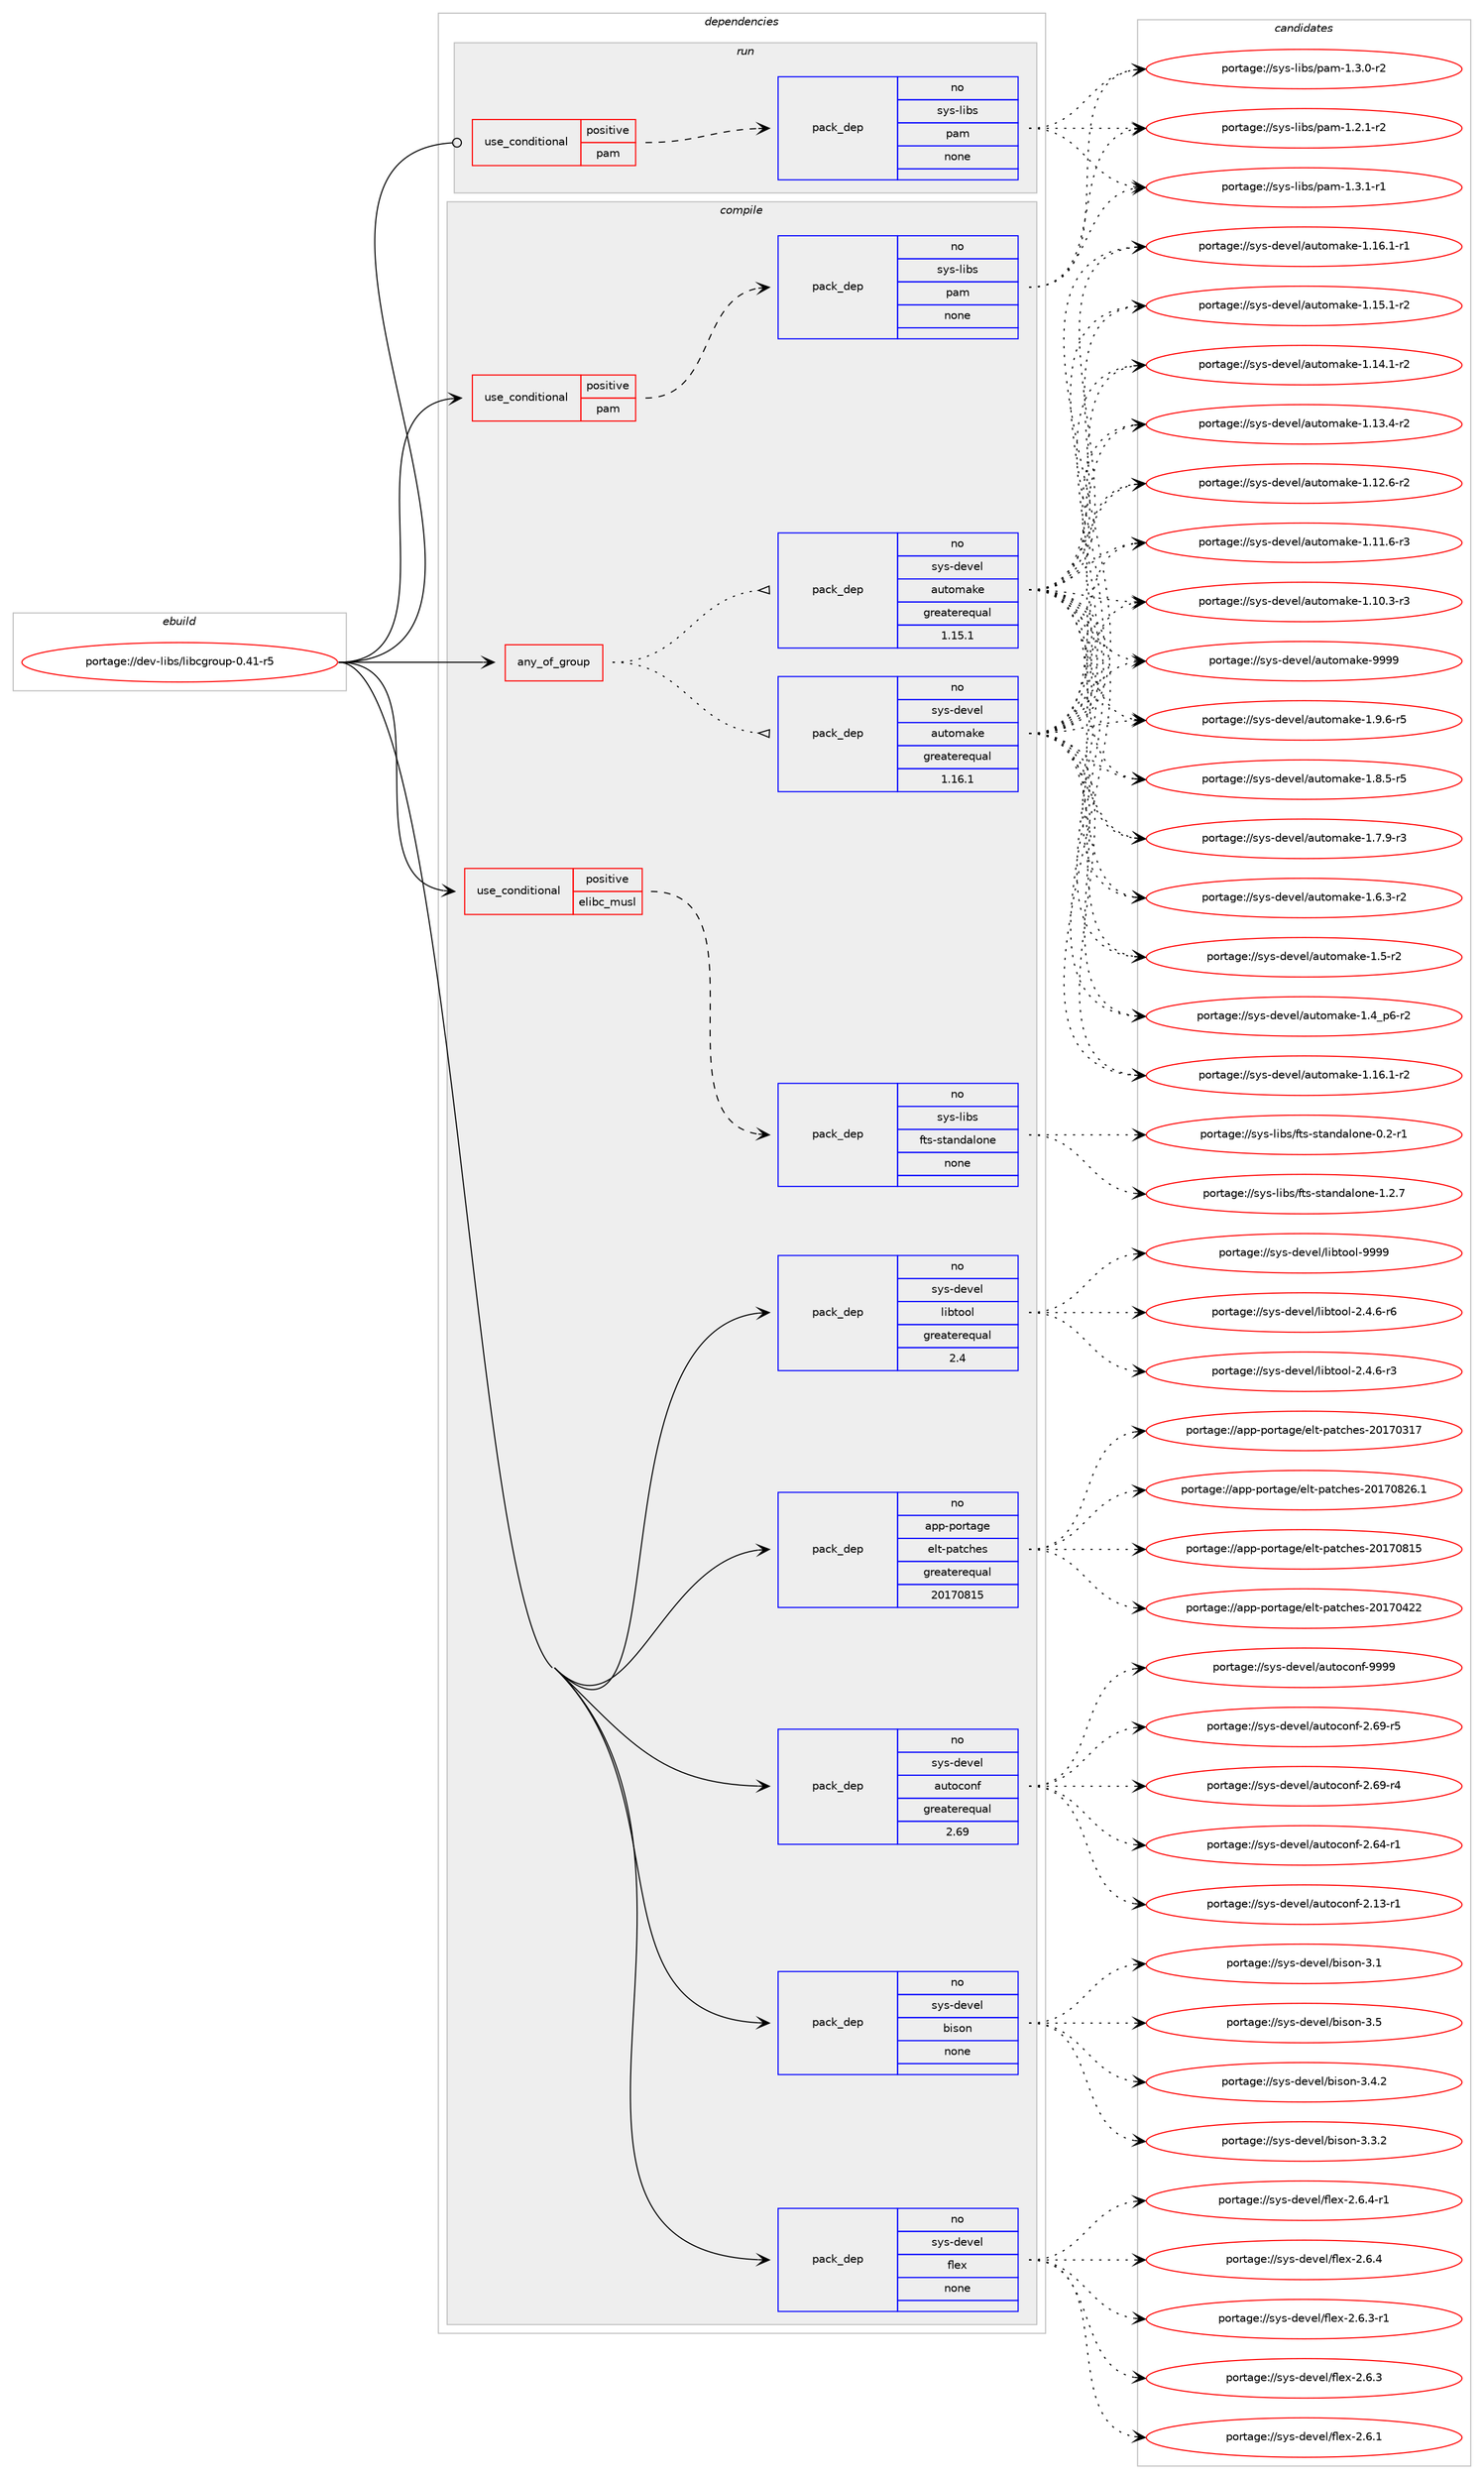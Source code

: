 digraph prolog {

# *************
# Graph options
# *************

newrank=true;
concentrate=true;
compound=true;
graph [rankdir=LR,fontname=Helvetica,fontsize=10,ranksep=1.5];#, ranksep=2.5, nodesep=0.2];
edge  [arrowhead=vee];
node  [fontname=Helvetica,fontsize=10];

# **********
# The ebuild
# **********

subgraph cluster_leftcol {
color=gray;
label=<<i>ebuild</i>>;
id [label="portage://dev-libs/libcgroup-0.41-r5", color=red, width=4, href="../dev-libs/libcgroup-0.41-r5.svg"];
}

# ****************
# The dependencies
# ****************

subgraph cluster_midcol {
color=gray;
label=<<i>dependencies</i>>;
subgraph cluster_compile {
fillcolor="#eeeeee";
style=filled;
label=<<i>compile</i>>;
subgraph any5059 {
dependency513136 [label=<<TABLE BORDER="0" CELLBORDER="1" CELLSPACING="0" CELLPADDING="4"><TR><TD CELLPADDING="10">any_of_group</TD></TR></TABLE>>, shape=none, color=red];subgraph pack382368 {
dependency513137 [label=<<TABLE BORDER="0" CELLBORDER="1" CELLSPACING="0" CELLPADDING="4" WIDTH="220"><TR><TD ROWSPAN="6" CELLPADDING="30">pack_dep</TD></TR><TR><TD WIDTH="110">no</TD></TR><TR><TD>sys-devel</TD></TR><TR><TD>automake</TD></TR><TR><TD>greaterequal</TD></TR><TR><TD>1.16.1</TD></TR></TABLE>>, shape=none, color=blue];
}
dependency513136:e -> dependency513137:w [weight=20,style="dotted",arrowhead="oinv"];
subgraph pack382369 {
dependency513138 [label=<<TABLE BORDER="0" CELLBORDER="1" CELLSPACING="0" CELLPADDING="4" WIDTH="220"><TR><TD ROWSPAN="6" CELLPADDING="30">pack_dep</TD></TR><TR><TD WIDTH="110">no</TD></TR><TR><TD>sys-devel</TD></TR><TR><TD>automake</TD></TR><TR><TD>greaterequal</TD></TR><TR><TD>1.15.1</TD></TR></TABLE>>, shape=none, color=blue];
}
dependency513136:e -> dependency513138:w [weight=20,style="dotted",arrowhead="oinv"];
}
id:e -> dependency513136:w [weight=20,style="solid",arrowhead="vee"];
subgraph cond125474 {
dependency513139 [label=<<TABLE BORDER="0" CELLBORDER="1" CELLSPACING="0" CELLPADDING="4"><TR><TD ROWSPAN="3" CELLPADDING="10">use_conditional</TD></TR><TR><TD>positive</TD></TR><TR><TD>elibc_musl</TD></TR></TABLE>>, shape=none, color=red];
subgraph pack382370 {
dependency513140 [label=<<TABLE BORDER="0" CELLBORDER="1" CELLSPACING="0" CELLPADDING="4" WIDTH="220"><TR><TD ROWSPAN="6" CELLPADDING="30">pack_dep</TD></TR><TR><TD WIDTH="110">no</TD></TR><TR><TD>sys-libs</TD></TR><TR><TD>fts-standalone</TD></TR><TR><TD>none</TD></TR><TR><TD></TD></TR></TABLE>>, shape=none, color=blue];
}
dependency513139:e -> dependency513140:w [weight=20,style="dashed",arrowhead="vee"];
}
id:e -> dependency513139:w [weight=20,style="solid",arrowhead="vee"];
subgraph cond125475 {
dependency513141 [label=<<TABLE BORDER="0" CELLBORDER="1" CELLSPACING="0" CELLPADDING="4"><TR><TD ROWSPAN="3" CELLPADDING="10">use_conditional</TD></TR><TR><TD>positive</TD></TR><TR><TD>pam</TD></TR></TABLE>>, shape=none, color=red];
subgraph pack382371 {
dependency513142 [label=<<TABLE BORDER="0" CELLBORDER="1" CELLSPACING="0" CELLPADDING="4" WIDTH="220"><TR><TD ROWSPAN="6" CELLPADDING="30">pack_dep</TD></TR><TR><TD WIDTH="110">no</TD></TR><TR><TD>sys-libs</TD></TR><TR><TD>pam</TD></TR><TR><TD>none</TD></TR><TR><TD></TD></TR></TABLE>>, shape=none, color=blue];
}
dependency513141:e -> dependency513142:w [weight=20,style="dashed",arrowhead="vee"];
}
id:e -> dependency513141:w [weight=20,style="solid",arrowhead="vee"];
subgraph pack382372 {
dependency513143 [label=<<TABLE BORDER="0" CELLBORDER="1" CELLSPACING="0" CELLPADDING="4" WIDTH="220"><TR><TD ROWSPAN="6" CELLPADDING="30">pack_dep</TD></TR><TR><TD WIDTH="110">no</TD></TR><TR><TD>app-portage</TD></TR><TR><TD>elt-patches</TD></TR><TR><TD>greaterequal</TD></TR><TR><TD>20170815</TD></TR></TABLE>>, shape=none, color=blue];
}
id:e -> dependency513143:w [weight=20,style="solid",arrowhead="vee"];
subgraph pack382373 {
dependency513144 [label=<<TABLE BORDER="0" CELLBORDER="1" CELLSPACING="0" CELLPADDING="4" WIDTH="220"><TR><TD ROWSPAN="6" CELLPADDING="30">pack_dep</TD></TR><TR><TD WIDTH="110">no</TD></TR><TR><TD>sys-devel</TD></TR><TR><TD>autoconf</TD></TR><TR><TD>greaterequal</TD></TR><TR><TD>2.69</TD></TR></TABLE>>, shape=none, color=blue];
}
id:e -> dependency513144:w [weight=20,style="solid",arrowhead="vee"];
subgraph pack382374 {
dependency513145 [label=<<TABLE BORDER="0" CELLBORDER="1" CELLSPACING="0" CELLPADDING="4" WIDTH="220"><TR><TD ROWSPAN="6" CELLPADDING="30">pack_dep</TD></TR><TR><TD WIDTH="110">no</TD></TR><TR><TD>sys-devel</TD></TR><TR><TD>bison</TD></TR><TR><TD>none</TD></TR><TR><TD></TD></TR></TABLE>>, shape=none, color=blue];
}
id:e -> dependency513145:w [weight=20,style="solid",arrowhead="vee"];
subgraph pack382375 {
dependency513146 [label=<<TABLE BORDER="0" CELLBORDER="1" CELLSPACING="0" CELLPADDING="4" WIDTH="220"><TR><TD ROWSPAN="6" CELLPADDING="30">pack_dep</TD></TR><TR><TD WIDTH="110">no</TD></TR><TR><TD>sys-devel</TD></TR><TR><TD>flex</TD></TR><TR><TD>none</TD></TR><TR><TD></TD></TR></TABLE>>, shape=none, color=blue];
}
id:e -> dependency513146:w [weight=20,style="solid",arrowhead="vee"];
subgraph pack382376 {
dependency513147 [label=<<TABLE BORDER="0" CELLBORDER="1" CELLSPACING="0" CELLPADDING="4" WIDTH="220"><TR><TD ROWSPAN="6" CELLPADDING="30">pack_dep</TD></TR><TR><TD WIDTH="110">no</TD></TR><TR><TD>sys-devel</TD></TR><TR><TD>libtool</TD></TR><TR><TD>greaterequal</TD></TR><TR><TD>2.4</TD></TR></TABLE>>, shape=none, color=blue];
}
id:e -> dependency513147:w [weight=20,style="solid",arrowhead="vee"];
}
subgraph cluster_compileandrun {
fillcolor="#eeeeee";
style=filled;
label=<<i>compile and run</i>>;
}
subgraph cluster_run {
fillcolor="#eeeeee";
style=filled;
label=<<i>run</i>>;
subgraph cond125476 {
dependency513148 [label=<<TABLE BORDER="0" CELLBORDER="1" CELLSPACING="0" CELLPADDING="4"><TR><TD ROWSPAN="3" CELLPADDING="10">use_conditional</TD></TR><TR><TD>positive</TD></TR><TR><TD>pam</TD></TR></TABLE>>, shape=none, color=red];
subgraph pack382377 {
dependency513149 [label=<<TABLE BORDER="0" CELLBORDER="1" CELLSPACING="0" CELLPADDING="4" WIDTH="220"><TR><TD ROWSPAN="6" CELLPADDING="30">pack_dep</TD></TR><TR><TD WIDTH="110">no</TD></TR><TR><TD>sys-libs</TD></TR><TR><TD>pam</TD></TR><TR><TD>none</TD></TR><TR><TD></TD></TR></TABLE>>, shape=none, color=blue];
}
dependency513148:e -> dependency513149:w [weight=20,style="dashed",arrowhead="vee"];
}
id:e -> dependency513148:w [weight=20,style="solid",arrowhead="odot"];
}
}

# **************
# The candidates
# **************

subgraph cluster_choices {
rank=same;
color=gray;
label=<<i>candidates</i>>;

subgraph choice382368 {
color=black;
nodesep=1;
choice115121115451001011181011084797117116111109971071014557575757 [label="portage://sys-devel/automake-9999", color=red, width=4,href="../sys-devel/automake-9999.svg"];
choice115121115451001011181011084797117116111109971071014549465746544511453 [label="portage://sys-devel/automake-1.9.6-r5", color=red, width=4,href="../sys-devel/automake-1.9.6-r5.svg"];
choice115121115451001011181011084797117116111109971071014549465646534511453 [label="portage://sys-devel/automake-1.8.5-r5", color=red, width=4,href="../sys-devel/automake-1.8.5-r5.svg"];
choice115121115451001011181011084797117116111109971071014549465546574511451 [label="portage://sys-devel/automake-1.7.9-r3", color=red, width=4,href="../sys-devel/automake-1.7.9-r3.svg"];
choice115121115451001011181011084797117116111109971071014549465446514511450 [label="portage://sys-devel/automake-1.6.3-r2", color=red, width=4,href="../sys-devel/automake-1.6.3-r2.svg"];
choice11512111545100101118101108479711711611110997107101454946534511450 [label="portage://sys-devel/automake-1.5-r2", color=red, width=4,href="../sys-devel/automake-1.5-r2.svg"];
choice115121115451001011181011084797117116111109971071014549465295112544511450 [label="portage://sys-devel/automake-1.4_p6-r2", color=red, width=4,href="../sys-devel/automake-1.4_p6-r2.svg"];
choice11512111545100101118101108479711711611110997107101454946495446494511450 [label="portage://sys-devel/automake-1.16.1-r2", color=red, width=4,href="../sys-devel/automake-1.16.1-r2.svg"];
choice11512111545100101118101108479711711611110997107101454946495446494511449 [label="portage://sys-devel/automake-1.16.1-r1", color=red, width=4,href="../sys-devel/automake-1.16.1-r1.svg"];
choice11512111545100101118101108479711711611110997107101454946495346494511450 [label="portage://sys-devel/automake-1.15.1-r2", color=red, width=4,href="../sys-devel/automake-1.15.1-r2.svg"];
choice11512111545100101118101108479711711611110997107101454946495246494511450 [label="portage://sys-devel/automake-1.14.1-r2", color=red, width=4,href="../sys-devel/automake-1.14.1-r2.svg"];
choice11512111545100101118101108479711711611110997107101454946495146524511450 [label="portage://sys-devel/automake-1.13.4-r2", color=red, width=4,href="../sys-devel/automake-1.13.4-r2.svg"];
choice11512111545100101118101108479711711611110997107101454946495046544511450 [label="portage://sys-devel/automake-1.12.6-r2", color=red, width=4,href="../sys-devel/automake-1.12.6-r2.svg"];
choice11512111545100101118101108479711711611110997107101454946494946544511451 [label="portage://sys-devel/automake-1.11.6-r3", color=red, width=4,href="../sys-devel/automake-1.11.6-r3.svg"];
choice11512111545100101118101108479711711611110997107101454946494846514511451 [label="portage://sys-devel/automake-1.10.3-r3", color=red, width=4,href="../sys-devel/automake-1.10.3-r3.svg"];
dependency513137:e -> choice115121115451001011181011084797117116111109971071014557575757:w [style=dotted,weight="100"];
dependency513137:e -> choice115121115451001011181011084797117116111109971071014549465746544511453:w [style=dotted,weight="100"];
dependency513137:e -> choice115121115451001011181011084797117116111109971071014549465646534511453:w [style=dotted,weight="100"];
dependency513137:e -> choice115121115451001011181011084797117116111109971071014549465546574511451:w [style=dotted,weight="100"];
dependency513137:e -> choice115121115451001011181011084797117116111109971071014549465446514511450:w [style=dotted,weight="100"];
dependency513137:e -> choice11512111545100101118101108479711711611110997107101454946534511450:w [style=dotted,weight="100"];
dependency513137:e -> choice115121115451001011181011084797117116111109971071014549465295112544511450:w [style=dotted,weight="100"];
dependency513137:e -> choice11512111545100101118101108479711711611110997107101454946495446494511450:w [style=dotted,weight="100"];
dependency513137:e -> choice11512111545100101118101108479711711611110997107101454946495446494511449:w [style=dotted,weight="100"];
dependency513137:e -> choice11512111545100101118101108479711711611110997107101454946495346494511450:w [style=dotted,weight="100"];
dependency513137:e -> choice11512111545100101118101108479711711611110997107101454946495246494511450:w [style=dotted,weight="100"];
dependency513137:e -> choice11512111545100101118101108479711711611110997107101454946495146524511450:w [style=dotted,weight="100"];
dependency513137:e -> choice11512111545100101118101108479711711611110997107101454946495046544511450:w [style=dotted,weight="100"];
dependency513137:e -> choice11512111545100101118101108479711711611110997107101454946494946544511451:w [style=dotted,weight="100"];
dependency513137:e -> choice11512111545100101118101108479711711611110997107101454946494846514511451:w [style=dotted,weight="100"];
}
subgraph choice382369 {
color=black;
nodesep=1;
choice115121115451001011181011084797117116111109971071014557575757 [label="portage://sys-devel/automake-9999", color=red, width=4,href="../sys-devel/automake-9999.svg"];
choice115121115451001011181011084797117116111109971071014549465746544511453 [label="portage://sys-devel/automake-1.9.6-r5", color=red, width=4,href="../sys-devel/automake-1.9.6-r5.svg"];
choice115121115451001011181011084797117116111109971071014549465646534511453 [label="portage://sys-devel/automake-1.8.5-r5", color=red, width=4,href="../sys-devel/automake-1.8.5-r5.svg"];
choice115121115451001011181011084797117116111109971071014549465546574511451 [label="portage://sys-devel/automake-1.7.9-r3", color=red, width=4,href="../sys-devel/automake-1.7.9-r3.svg"];
choice115121115451001011181011084797117116111109971071014549465446514511450 [label="portage://sys-devel/automake-1.6.3-r2", color=red, width=4,href="../sys-devel/automake-1.6.3-r2.svg"];
choice11512111545100101118101108479711711611110997107101454946534511450 [label="portage://sys-devel/automake-1.5-r2", color=red, width=4,href="../sys-devel/automake-1.5-r2.svg"];
choice115121115451001011181011084797117116111109971071014549465295112544511450 [label="portage://sys-devel/automake-1.4_p6-r2", color=red, width=4,href="../sys-devel/automake-1.4_p6-r2.svg"];
choice11512111545100101118101108479711711611110997107101454946495446494511450 [label="portage://sys-devel/automake-1.16.1-r2", color=red, width=4,href="../sys-devel/automake-1.16.1-r2.svg"];
choice11512111545100101118101108479711711611110997107101454946495446494511449 [label="portage://sys-devel/automake-1.16.1-r1", color=red, width=4,href="../sys-devel/automake-1.16.1-r1.svg"];
choice11512111545100101118101108479711711611110997107101454946495346494511450 [label="portage://sys-devel/automake-1.15.1-r2", color=red, width=4,href="../sys-devel/automake-1.15.1-r2.svg"];
choice11512111545100101118101108479711711611110997107101454946495246494511450 [label="portage://sys-devel/automake-1.14.1-r2", color=red, width=4,href="../sys-devel/automake-1.14.1-r2.svg"];
choice11512111545100101118101108479711711611110997107101454946495146524511450 [label="portage://sys-devel/automake-1.13.4-r2", color=red, width=4,href="../sys-devel/automake-1.13.4-r2.svg"];
choice11512111545100101118101108479711711611110997107101454946495046544511450 [label="portage://sys-devel/automake-1.12.6-r2", color=red, width=4,href="../sys-devel/automake-1.12.6-r2.svg"];
choice11512111545100101118101108479711711611110997107101454946494946544511451 [label="portage://sys-devel/automake-1.11.6-r3", color=red, width=4,href="../sys-devel/automake-1.11.6-r3.svg"];
choice11512111545100101118101108479711711611110997107101454946494846514511451 [label="portage://sys-devel/automake-1.10.3-r3", color=red, width=4,href="../sys-devel/automake-1.10.3-r3.svg"];
dependency513138:e -> choice115121115451001011181011084797117116111109971071014557575757:w [style=dotted,weight="100"];
dependency513138:e -> choice115121115451001011181011084797117116111109971071014549465746544511453:w [style=dotted,weight="100"];
dependency513138:e -> choice115121115451001011181011084797117116111109971071014549465646534511453:w [style=dotted,weight="100"];
dependency513138:e -> choice115121115451001011181011084797117116111109971071014549465546574511451:w [style=dotted,weight="100"];
dependency513138:e -> choice115121115451001011181011084797117116111109971071014549465446514511450:w [style=dotted,weight="100"];
dependency513138:e -> choice11512111545100101118101108479711711611110997107101454946534511450:w [style=dotted,weight="100"];
dependency513138:e -> choice115121115451001011181011084797117116111109971071014549465295112544511450:w [style=dotted,weight="100"];
dependency513138:e -> choice11512111545100101118101108479711711611110997107101454946495446494511450:w [style=dotted,weight="100"];
dependency513138:e -> choice11512111545100101118101108479711711611110997107101454946495446494511449:w [style=dotted,weight="100"];
dependency513138:e -> choice11512111545100101118101108479711711611110997107101454946495346494511450:w [style=dotted,weight="100"];
dependency513138:e -> choice11512111545100101118101108479711711611110997107101454946495246494511450:w [style=dotted,weight="100"];
dependency513138:e -> choice11512111545100101118101108479711711611110997107101454946495146524511450:w [style=dotted,weight="100"];
dependency513138:e -> choice11512111545100101118101108479711711611110997107101454946495046544511450:w [style=dotted,weight="100"];
dependency513138:e -> choice11512111545100101118101108479711711611110997107101454946494946544511451:w [style=dotted,weight="100"];
dependency513138:e -> choice11512111545100101118101108479711711611110997107101454946494846514511451:w [style=dotted,weight="100"];
}
subgraph choice382370 {
color=black;
nodesep=1;
choice115121115451081059811547102116115451151169711010097108111110101454946504655 [label="portage://sys-libs/fts-standalone-1.2.7", color=red, width=4,href="../sys-libs/fts-standalone-1.2.7.svg"];
choice115121115451081059811547102116115451151169711010097108111110101454846504511449 [label="portage://sys-libs/fts-standalone-0.2-r1", color=red, width=4,href="../sys-libs/fts-standalone-0.2-r1.svg"];
dependency513140:e -> choice115121115451081059811547102116115451151169711010097108111110101454946504655:w [style=dotted,weight="100"];
dependency513140:e -> choice115121115451081059811547102116115451151169711010097108111110101454846504511449:w [style=dotted,weight="100"];
}
subgraph choice382371 {
color=black;
nodesep=1;
choice115121115451081059811547112971094549465146494511449 [label="portage://sys-libs/pam-1.3.1-r1", color=red, width=4,href="../sys-libs/pam-1.3.1-r1.svg"];
choice115121115451081059811547112971094549465146484511450 [label="portage://sys-libs/pam-1.3.0-r2", color=red, width=4,href="../sys-libs/pam-1.3.0-r2.svg"];
choice115121115451081059811547112971094549465046494511450 [label="portage://sys-libs/pam-1.2.1-r2", color=red, width=4,href="../sys-libs/pam-1.2.1-r2.svg"];
dependency513142:e -> choice115121115451081059811547112971094549465146494511449:w [style=dotted,weight="100"];
dependency513142:e -> choice115121115451081059811547112971094549465146484511450:w [style=dotted,weight="100"];
dependency513142:e -> choice115121115451081059811547112971094549465046494511450:w [style=dotted,weight="100"];
}
subgraph choice382372 {
color=black;
nodesep=1;
choice971121124511211111411697103101471011081164511297116991041011154550484955485650544649 [label="portage://app-portage/elt-patches-20170826.1", color=red, width=4,href="../app-portage/elt-patches-20170826.1.svg"];
choice97112112451121111141169710310147101108116451129711699104101115455048495548564953 [label="portage://app-portage/elt-patches-20170815", color=red, width=4,href="../app-portage/elt-patches-20170815.svg"];
choice97112112451121111141169710310147101108116451129711699104101115455048495548525050 [label="portage://app-portage/elt-patches-20170422", color=red, width=4,href="../app-portage/elt-patches-20170422.svg"];
choice97112112451121111141169710310147101108116451129711699104101115455048495548514955 [label="portage://app-portage/elt-patches-20170317", color=red, width=4,href="../app-portage/elt-patches-20170317.svg"];
dependency513143:e -> choice971121124511211111411697103101471011081164511297116991041011154550484955485650544649:w [style=dotted,weight="100"];
dependency513143:e -> choice97112112451121111141169710310147101108116451129711699104101115455048495548564953:w [style=dotted,weight="100"];
dependency513143:e -> choice97112112451121111141169710310147101108116451129711699104101115455048495548525050:w [style=dotted,weight="100"];
dependency513143:e -> choice97112112451121111141169710310147101108116451129711699104101115455048495548514955:w [style=dotted,weight="100"];
}
subgraph choice382373 {
color=black;
nodesep=1;
choice115121115451001011181011084797117116111991111101024557575757 [label="portage://sys-devel/autoconf-9999", color=red, width=4,href="../sys-devel/autoconf-9999.svg"];
choice1151211154510010111810110847971171161119911111010245504654574511453 [label="portage://sys-devel/autoconf-2.69-r5", color=red, width=4,href="../sys-devel/autoconf-2.69-r5.svg"];
choice1151211154510010111810110847971171161119911111010245504654574511452 [label="portage://sys-devel/autoconf-2.69-r4", color=red, width=4,href="../sys-devel/autoconf-2.69-r4.svg"];
choice1151211154510010111810110847971171161119911111010245504654524511449 [label="portage://sys-devel/autoconf-2.64-r1", color=red, width=4,href="../sys-devel/autoconf-2.64-r1.svg"];
choice1151211154510010111810110847971171161119911111010245504649514511449 [label="portage://sys-devel/autoconf-2.13-r1", color=red, width=4,href="../sys-devel/autoconf-2.13-r1.svg"];
dependency513144:e -> choice115121115451001011181011084797117116111991111101024557575757:w [style=dotted,weight="100"];
dependency513144:e -> choice1151211154510010111810110847971171161119911111010245504654574511453:w [style=dotted,weight="100"];
dependency513144:e -> choice1151211154510010111810110847971171161119911111010245504654574511452:w [style=dotted,weight="100"];
dependency513144:e -> choice1151211154510010111810110847971171161119911111010245504654524511449:w [style=dotted,weight="100"];
dependency513144:e -> choice1151211154510010111810110847971171161119911111010245504649514511449:w [style=dotted,weight="100"];
}
subgraph choice382374 {
color=black;
nodesep=1;
choice11512111545100101118101108479810511511111045514653 [label="portage://sys-devel/bison-3.5", color=red, width=4,href="../sys-devel/bison-3.5.svg"];
choice115121115451001011181011084798105115111110455146524650 [label="portage://sys-devel/bison-3.4.2", color=red, width=4,href="../sys-devel/bison-3.4.2.svg"];
choice115121115451001011181011084798105115111110455146514650 [label="portage://sys-devel/bison-3.3.2", color=red, width=4,href="../sys-devel/bison-3.3.2.svg"];
choice11512111545100101118101108479810511511111045514649 [label="portage://sys-devel/bison-3.1", color=red, width=4,href="../sys-devel/bison-3.1.svg"];
dependency513145:e -> choice11512111545100101118101108479810511511111045514653:w [style=dotted,weight="100"];
dependency513145:e -> choice115121115451001011181011084798105115111110455146524650:w [style=dotted,weight="100"];
dependency513145:e -> choice115121115451001011181011084798105115111110455146514650:w [style=dotted,weight="100"];
dependency513145:e -> choice11512111545100101118101108479810511511111045514649:w [style=dotted,weight="100"];
}
subgraph choice382375 {
color=black;
nodesep=1;
choice11512111545100101118101108471021081011204550465446524511449 [label="portage://sys-devel/flex-2.6.4-r1", color=red, width=4,href="../sys-devel/flex-2.6.4-r1.svg"];
choice1151211154510010111810110847102108101120455046544652 [label="portage://sys-devel/flex-2.6.4", color=red, width=4,href="../sys-devel/flex-2.6.4.svg"];
choice11512111545100101118101108471021081011204550465446514511449 [label="portage://sys-devel/flex-2.6.3-r1", color=red, width=4,href="../sys-devel/flex-2.6.3-r1.svg"];
choice1151211154510010111810110847102108101120455046544651 [label="portage://sys-devel/flex-2.6.3", color=red, width=4,href="../sys-devel/flex-2.6.3.svg"];
choice1151211154510010111810110847102108101120455046544649 [label="portage://sys-devel/flex-2.6.1", color=red, width=4,href="../sys-devel/flex-2.6.1.svg"];
dependency513146:e -> choice11512111545100101118101108471021081011204550465446524511449:w [style=dotted,weight="100"];
dependency513146:e -> choice1151211154510010111810110847102108101120455046544652:w [style=dotted,weight="100"];
dependency513146:e -> choice11512111545100101118101108471021081011204550465446514511449:w [style=dotted,weight="100"];
dependency513146:e -> choice1151211154510010111810110847102108101120455046544651:w [style=dotted,weight="100"];
dependency513146:e -> choice1151211154510010111810110847102108101120455046544649:w [style=dotted,weight="100"];
}
subgraph choice382376 {
color=black;
nodesep=1;
choice1151211154510010111810110847108105981161111111084557575757 [label="portage://sys-devel/libtool-9999", color=red, width=4,href="../sys-devel/libtool-9999.svg"];
choice1151211154510010111810110847108105981161111111084550465246544511454 [label="portage://sys-devel/libtool-2.4.6-r6", color=red, width=4,href="../sys-devel/libtool-2.4.6-r6.svg"];
choice1151211154510010111810110847108105981161111111084550465246544511451 [label="portage://sys-devel/libtool-2.4.6-r3", color=red, width=4,href="../sys-devel/libtool-2.4.6-r3.svg"];
dependency513147:e -> choice1151211154510010111810110847108105981161111111084557575757:w [style=dotted,weight="100"];
dependency513147:e -> choice1151211154510010111810110847108105981161111111084550465246544511454:w [style=dotted,weight="100"];
dependency513147:e -> choice1151211154510010111810110847108105981161111111084550465246544511451:w [style=dotted,weight="100"];
}
subgraph choice382377 {
color=black;
nodesep=1;
choice115121115451081059811547112971094549465146494511449 [label="portage://sys-libs/pam-1.3.1-r1", color=red, width=4,href="../sys-libs/pam-1.3.1-r1.svg"];
choice115121115451081059811547112971094549465146484511450 [label="portage://sys-libs/pam-1.3.0-r2", color=red, width=4,href="../sys-libs/pam-1.3.0-r2.svg"];
choice115121115451081059811547112971094549465046494511450 [label="portage://sys-libs/pam-1.2.1-r2", color=red, width=4,href="../sys-libs/pam-1.2.1-r2.svg"];
dependency513149:e -> choice115121115451081059811547112971094549465146494511449:w [style=dotted,weight="100"];
dependency513149:e -> choice115121115451081059811547112971094549465146484511450:w [style=dotted,weight="100"];
dependency513149:e -> choice115121115451081059811547112971094549465046494511450:w [style=dotted,weight="100"];
}
}

}
